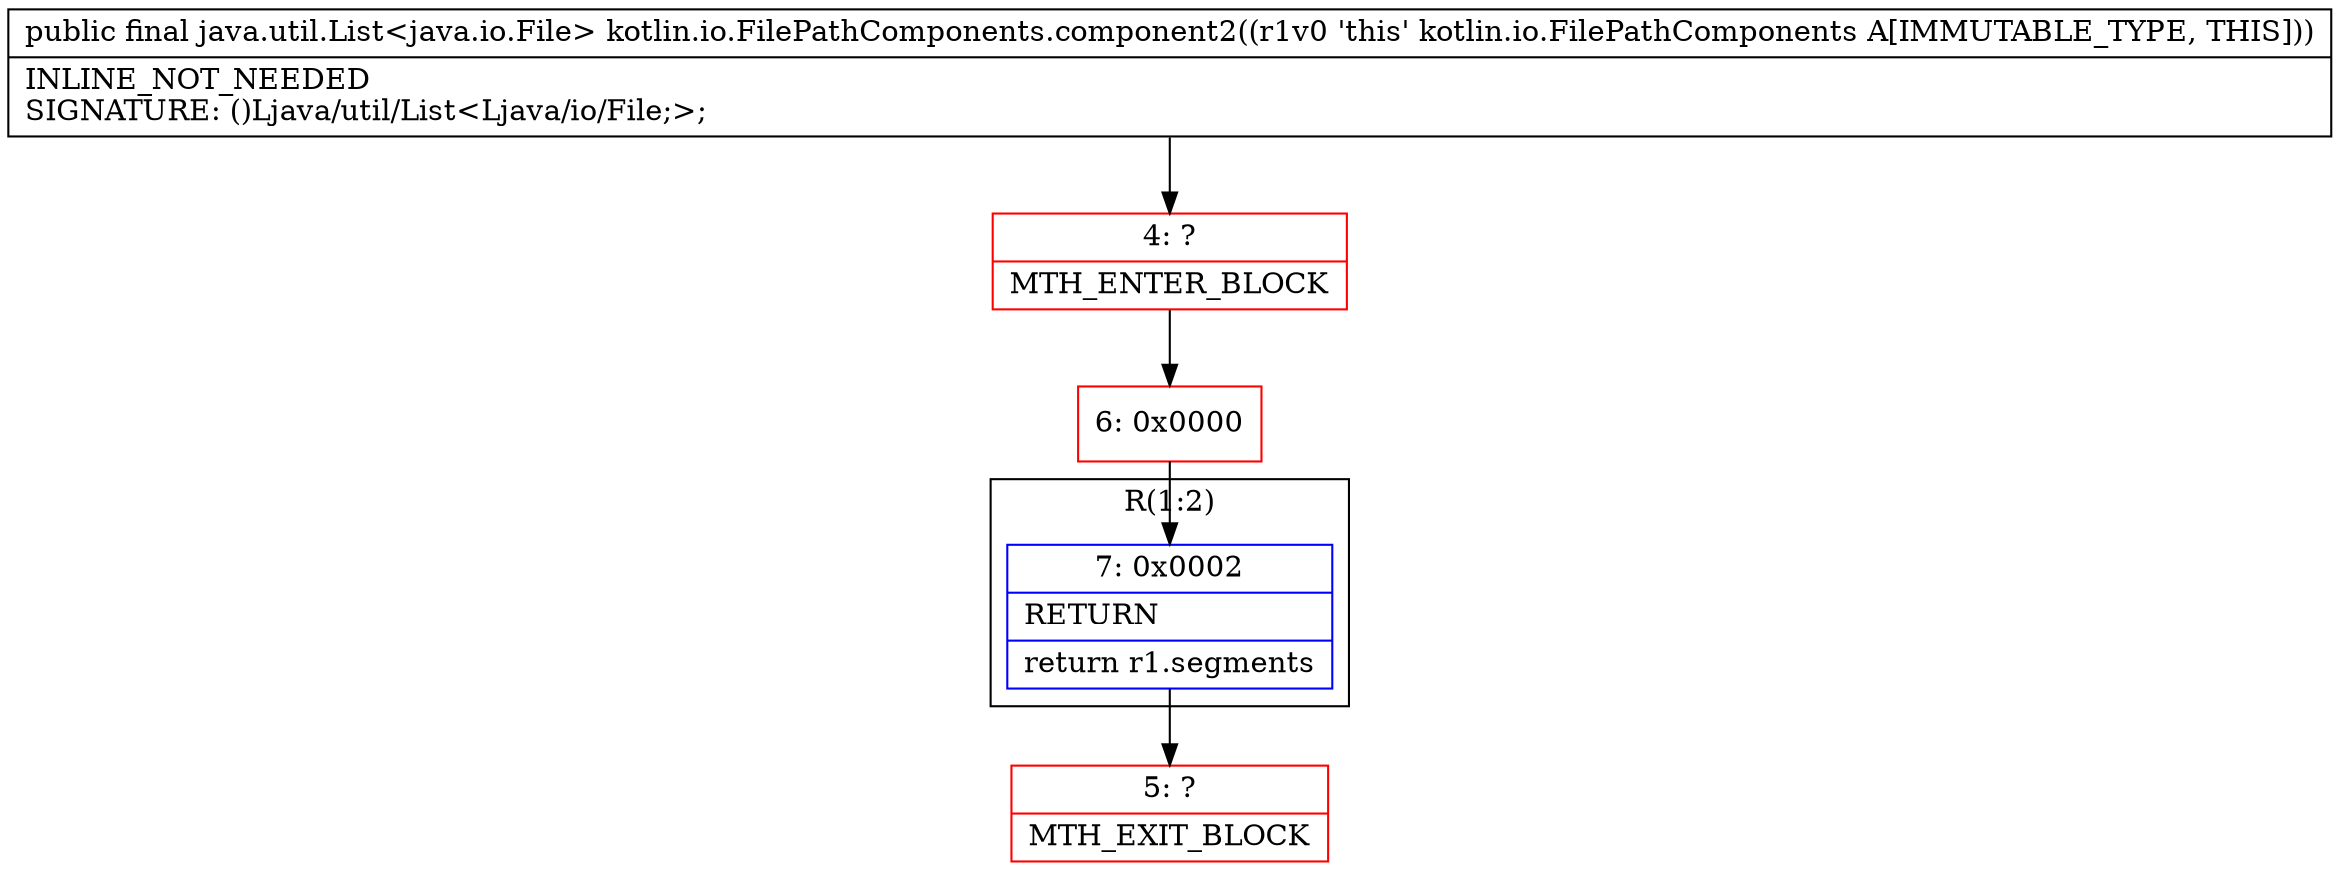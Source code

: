 digraph "CFG forkotlin.io.FilePathComponents.component2()Ljava\/util\/List;" {
subgraph cluster_Region_1643086385 {
label = "R(1:2)";
node [shape=record,color=blue];
Node_7 [shape=record,label="{7\:\ 0x0002|RETURN\l|return r1.segments\l}"];
}
Node_4 [shape=record,color=red,label="{4\:\ ?|MTH_ENTER_BLOCK\l}"];
Node_6 [shape=record,color=red,label="{6\:\ 0x0000}"];
Node_5 [shape=record,color=red,label="{5\:\ ?|MTH_EXIT_BLOCK\l}"];
MethodNode[shape=record,label="{public final java.util.List\<java.io.File\> kotlin.io.FilePathComponents.component2((r1v0 'this' kotlin.io.FilePathComponents A[IMMUTABLE_TYPE, THIS]))  | INLINE_NOT_NEEDED\lSIGNATURE: ()Ljava\/util\/List\<Ljava\/io\/File;\>;\l}"];
MethodNode -> Node_4;Node_7 -> Node_5;
Node_4 -> Node_6;
Node_6 -> Node_7;
}

